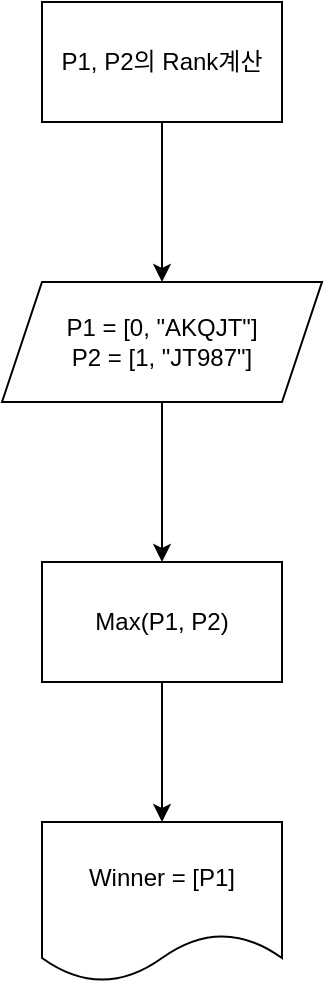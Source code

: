 <mxfile version="25.0.3">
  <diagram name="페이지-1" id="uKxP302sThGqIetjl7-x">
    <mxGraphModel grid="1" page="1" gridSize="10" guides="1" tooltips="1" connect="1" arrows="1" fold="1" pageScale="1" pageWidth="827" pageHeight="1169" math="0" shadow="0">
      <root>
        <mxCell id="0" />
        <mxCell id="1" parent="0" />
        <mxCell id="e5RPsQH07TA7iugsmJp_-3" value="" style="edgeStyle=orthogonalEdgeStyle;rounded=0;orthogonalLoop=1;jettySize=auto;html=1;" edge="1" parent="1" source="e5RPsQH07TA7iugsmJp_-1" target="e5RPsQH07TA7iugsmJp_-2">
          <mxGeometry relative="1" as="geometry" />
        </mxCell>
        <mxCell id="e5RPsQH07TA7iugsmJp_-1" value="P1, P2의 Rank계산" style="rounded=0;whiteSpace=wrap;html=1;" vertex="1" parent="1">
          <mxGeometry x="350" y="400" width="120" height="60" as="geometry" />
        </mxCell>
        <mxCell id="e5RPsQH07TA7iugsmJp_-5" value="" style="edgeStyle=orthogonalEdgeStyle;rounded=0;orthogonalLoop=1;jettySize=auto;html=1;" edge="1" parent="1" source="e5RPsQH07TA7iugsmJp_-2" target="e5RPsQH07TA7iugsmJp_-4">
          <mxGeometry relative="1" as="geometry" />
        </mxCell>
        <mxCell id="e5RPsQH07TA7iugsmJp_-2" value="P1 = [0, &quot;AKQJT&quot;]&lt;div&gt;P2 = [1, &quot;JT987&quot;]&lt;/div&gt;" style="shape=parallelogram;perimeter=parallelogramPerimeter;whiteSpace=wrap;html=1;fixedSize=1;rounded=0;" vertex="1" parent="1">
          <mxGeometry x="330" y="540" width="160" height="60" as="geometry" />
        </mxCell>
        <mxCell id="e5RPsQH07TA7iugsmJp_-10" value="" style="edgeStyle=orthogonalEdgeStyle;rounded=0;orthogonalLoop=1;jettySize=auto;html=1;" edge="1" parent="1" source="e5RPsQH07TA7iugsmJp_-4" target="e5RPsQH07TA7iugsmJp_-9">
          <mxGeometry relative="1" as="geometry" />
        </mxCell>
        <mxCell id="e5RPsQH07TA7iugsmJp_-4" value="Max(P1, P2)" style="whiteSpace=wrap;html=1;rounded=0;" vertex="1" parent="1">
          <mxGeometry x="350" y="680" width="120" height="60" as="geometry" />
        </mxCell>
        <mxCell id="e5RPsQH07TA7iugsmJp_-9" value="Winner = [P1]" style="shape=document;whiteSpace=wrap;html=1;boundedLbl=1;rounded=0;" vertex="1" parent="1">
          <mxGeometry x="350" y="810" width="120" height="80" as="geometry" />
        </mxCell>
      </root>
    </mxGraphModel>
  </diagram>
</mxfile>

